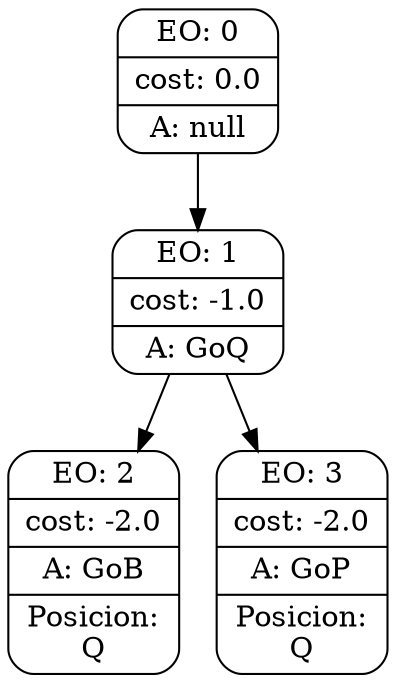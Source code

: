 digraph g {
node [shape = Mrecord];
nodo0[label="{EO: 0|cost: 0.0|A: null}"]
nodo1[label="{EO: 1|cost: -1.0|A: GoQ}"]
nodo2[label="{EO: 2|cost: -2.0|A: GoB|Posicion:\nQ}"]

nodo1 -> nodo2;
nodo3[label="{EO: 3|cost: -2.0|A: GoP|Posicion:\nQ}"]

nodo1 -> nodo3;

nodo0 -> nodo1;


}